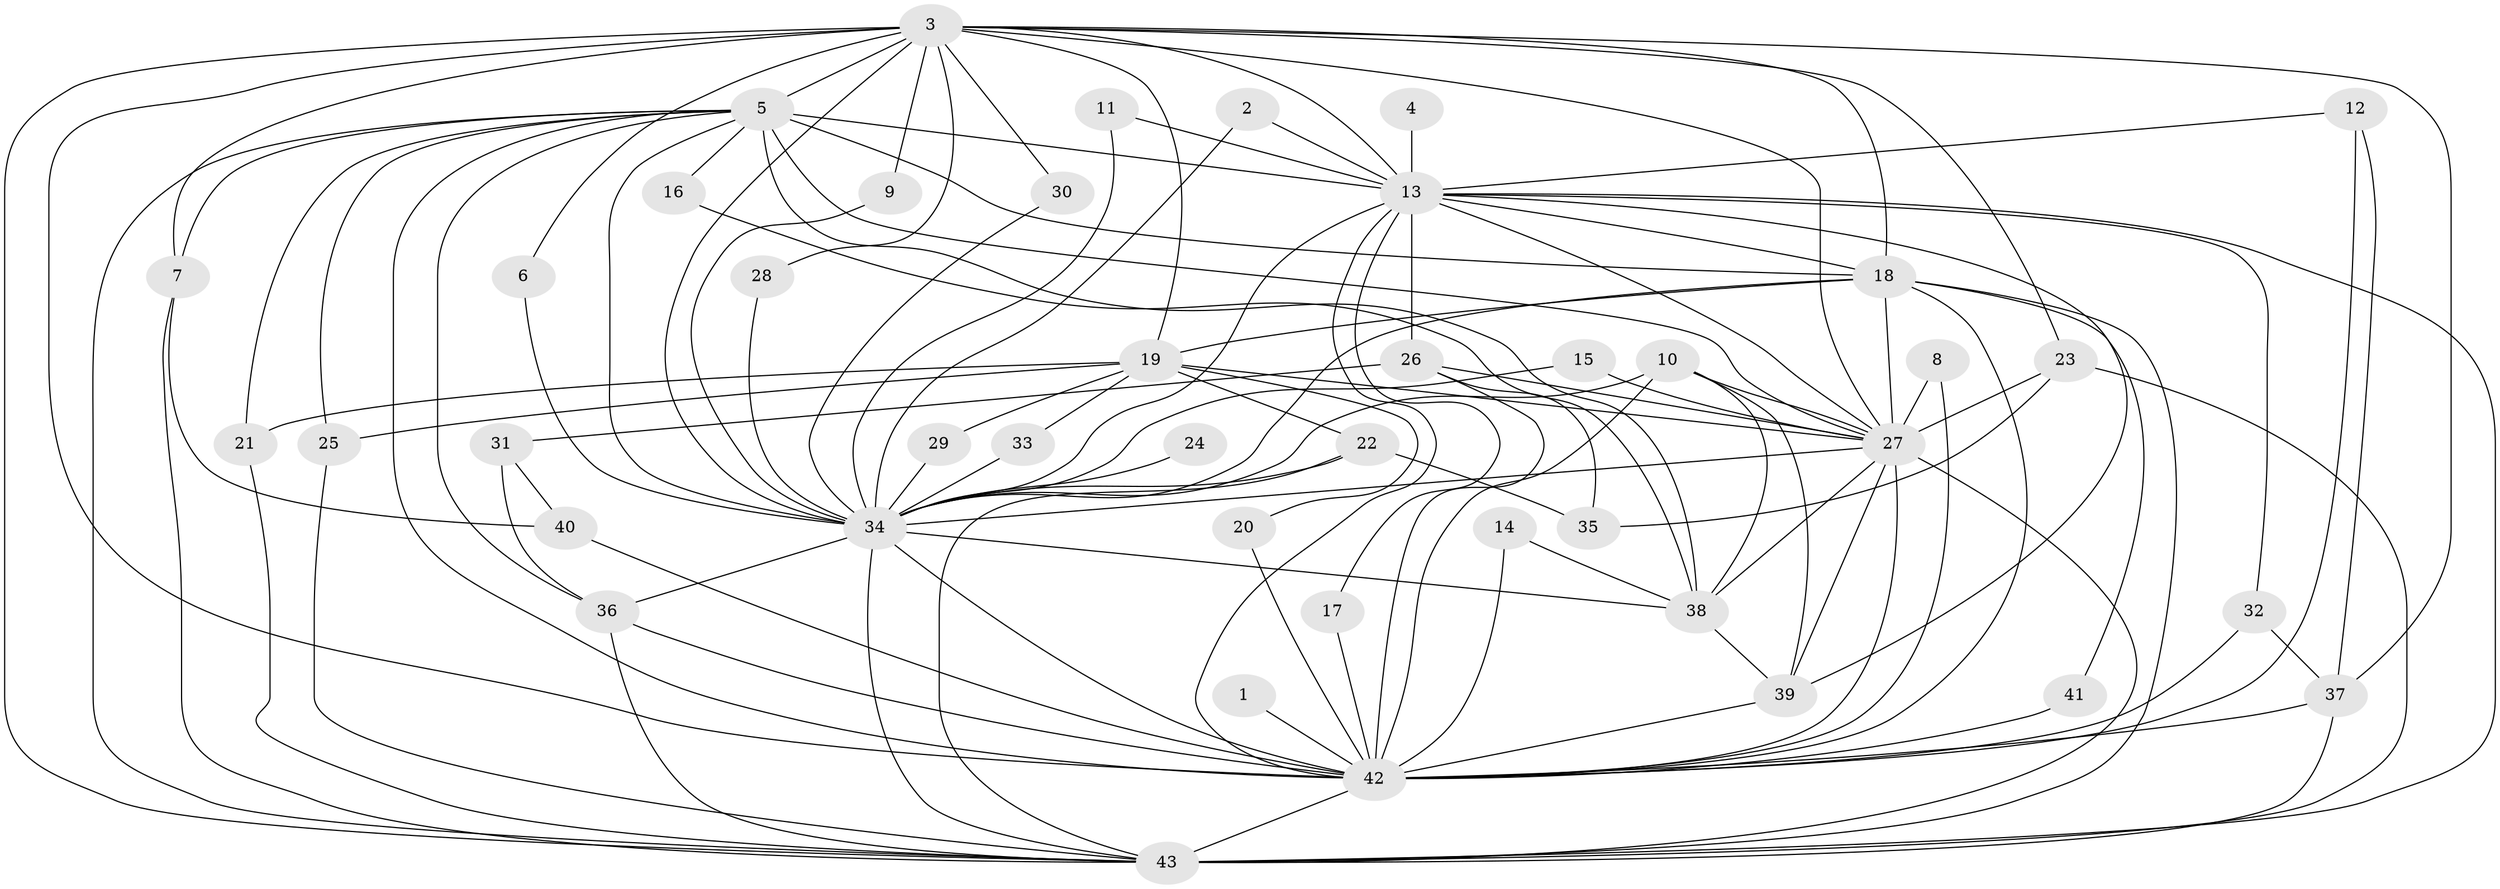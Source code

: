 // original degree distribution, {16: 0.011764705882352941, 22: 0.011764705882352941, 27: 0.011764705882352941, 12: 0.011764705882352941, 13: 0.023529411764705882, 31: 0.011764705882352941, 19: 0.011764705882352941, 21: 0.011764705882352941, 20: 0.011764705882352941, 10: 0.011764705882352941, 2: 0.5647058823529412, 5: 0.03529411764705882, 3: 0.23529411764705882, 7: 0.011764705882352941, 4: 0.023529411764705882}
// Generated by graph-tools (version 1.1) at 2025/01/03/09/25 03:01:15]
// undirected, 43 vertices, 115 edges
graph export_dot {
graph [start="1"]
  node [color=gray90,style=filled];
  1;
  2;
  3;
  4;
  5;
  6;
  7;
  8;
  9;
  10;
  11;
  12;
  13;
  14;
  15;
  16;
  17;
  18;
  19;
  20;
  21;
  22;
  23;
  24;
  25;
  26;
  27;
  28;
  29;
  30;
  31;
  32;
  33;
  34;
  35;
  36;
  37;
  38;
  39;
  40;
  41;
  42;
  43;
  1 -- 42 [weight=1.0];
  2 -- 13 [weight=1.0];
  2 -- 34 [weight=1.0];
  3 -- 5 [weight=4.0];
  3 -- 6 [weight=1.0];
  3 -- 7 [weight=1.0];
  3 -- 9 [weight=1.0];
  3 -- 13 [weight=1.0];
  3 -- 18 [weight=3.0];
  3 -- 19 [weight=1.0];
  3 -- 23 [weight=1.0];
  3 -- 27 [weight=2.0];
  3 -- 28 [weight=1.0];
  3 -- 30 [weight=1.0];
  3 -- 34 [weight=2.0];
  3 -- 37 [weight=1.0];
  3 -- 42 [weight=1.0];
  3 -- 43 [weight=1.0];
  4 -- 13 [weight=1.0];
  5 -- 7 [weight=1.0];
  5 -- 13 [weight=3.0];
  5 -- 16 [weight=1.0];
  5 -- 18 [weight=4.0];
  5 -- 21 [weight=1.0];
  5 -- 25 [weight=1.0];
  5 -- 27 [weight=3.0];
  5 -- 34 [weight=2.0];
  5 -- 36 [weight=1.0];
  5 -- 38 [weight=1.0];
  5 -- 42 [weight=3.0];
  5 -- 43 [weight=2.0];
  6 -- 34 [weight=1.0];
  7 -- 40 [weight=1.0];
  7 -- 43 [weight=1.0];
  8 -- 27 [weight=1.0];
  8 -- 42 [weight=1.0];
  9 -- 34 [weight=1.0];
  10 -- 27 [weight=1.0];
  10 -- 34 [weight=1.0];
  10 -- 38 [weight=1.0];
  10 -- 39 [weight=1.0];
  10 -- 42 [weight=1.0];
  11 -- 13 [weight=1.0];
  11 -- 34 [weight=1.0];
  12 -- 13 [weight=1.0];
  12 -- 37 [weight=1.0];
  12 -- 42 [weight=1.0];
  13 -- 17 [weight=1.0];
  13 -- 18 [weight=2.0];
  13 -- 26 [weight=1.0];
  13 -- 27 [weight=2.0];
  13 -- 32 [weight=1.0];
  13 -- 34 [weight=1.0];
  13 -- 39 [weight=1.0];
  13 -- 42 [weight=1.0];
  13 -- 43 [weight=2.0];
  14 -- 38 [weight=1.0];
  14 -- 42 [weight=1.0];
  15 -- 27 [weight=1.0];
  15 -- 34 [weight=1.0];
  16 -- 38 [weight=1.0];
  17 -- 42 [weight=1.0];
  18 -- 19 [weight=2.0];
  18 -- 27 [weight=2.0];
  18 -- 34 [weight=3.0];
  18 -- 41 [weight=1.0];
  18 -- 42 [weight=2.0];
  18 -- 43 [weight=2.0];
  19 -- 20 [weight=1.0];
  19 -- 21 [weight=1.0];
  19 -- 22 [weight=1.0];
  19 -- 25 [weight=1.0];
  19 -- 27 [weight=1.0];
  19 -- 29 [weight=1.0];
  19 -- 33 [weight=1.0];
  20 -- 42 [weight=1.0];
  21 -- 43 [weight=1.0];
  22 -- 34 [weight=1.0];
  22 -- 35 [weight=1.0];
  22 -- 43 [weight=1.0];
  23 -- 27 [weight=1.0];
  23 -- 35 [weight=1.0];
  23 -- 43 [weight=1.0];
  24 -- 34 [weight=1.0];
  25 -- 43 [weight=1.0];
  26 -- 27 [weight=1.0];
  26 -- 31 [weight=1.0];
  26 -- 35 [weight=1.0];
  26 -- 42 [weight=1.0];
  27 -- 34 [weight=1.0];
  27 -- 38 [weight=1.0];
  27 -- 39 [weight=1.0];
  27 -- 42 [weight=1.0];
  27 -- 43 [weight=1.0];
  28 -- 34 [weight=1.0];
  29 -- 34 [weight=1.0];
  30 -- 34 [weight=1.0];
  31 -- 36 [weight=1.0];
  31 -- 40 [weight=1.0];
  32 -- 37 [weight=1.0];
  32 -- 42 [weight=4.0];
  33 -- 34 [weight=1.0];
  34 -- 36 [weight=1.0];
  34 -- 38 [weight=1.0];
  34 -- 42 [weight=1.0];
  34 -- 43 [weight=2.0];
  36 -- 42 [weight=2.0];
  36 -- 43 [weight=1.0];
  37 -- 42 [weight=1.0];
  37 -- 43 [weight=1.0];
  38 -- 39 [weight=1.0];
  39 -- 42 [weight=1.0];
  40 -- 42 [weight=1.0];
  41 -- 42 [weight=1.0];
  42 -- 43 [weight=3.0];
}
